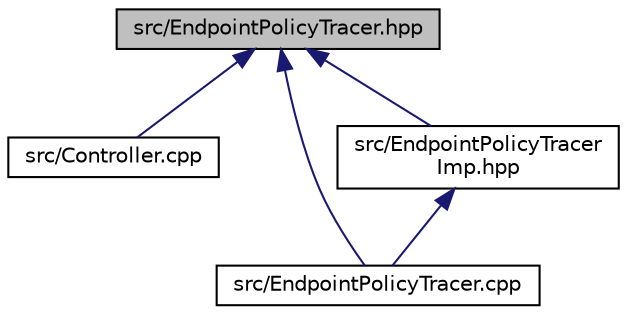 digraph "src/EndpointPolicyTracer.hpp"
{
 // LATEX_PDF_SIZE
  edge [fontname="Helvetica",fontsize="10",labelfontname="Helvetica",labelfontsize="10"];
  node [fontname="Helvetica",fontsize="10",shape=record];
  Node1 [label="src/EndpointPolicyTracer.hpp",height=0.2,width=0.4,color="black", fillcolor="grey75", style="filled", fontcolor="black",tooltip=" "];
  Node1 -> Node2 [dir="back",color="midnightblue",fontsize="10",style="solid",fontname="Helvetica"];
  Node2 [label="src/Controller.cpp",height=0.2,width=0.4,color="black", fillcolor="white", style="filled",URL="$_controller_8cpp.html",tooltip=" "];
  Node1 -> Node3 [dir="back",color="midnightblue",fontsize="10",style="solid",fontname="Helvetica"];
  Node3 [label="src/EndpointPolicyTracer.cpp",height=0.2,width=0.4,color="black", fillcolor="white", style="filled",URL="$_endpoint_policy_tracer_8cpp.html",tooltip=" "];
  Node1 -> Node4 [dir="back",color="midnightblue",fontsize="10",style="solid",fontname="Helvetica"];
  Node4 [label="src/EndpointPolicyTracer\lImp.hpp",height=0.2,width=0.4,color="black", fillcolor="white", style="filled",URL="$_endpoint_policy_tracer_imp_8hpp.html",tooltip=" "];
  Node4 -> Node3 [dir="back",color="midnightblue",fontsize="10",style="solid",fontname="Helvetica"];
}
